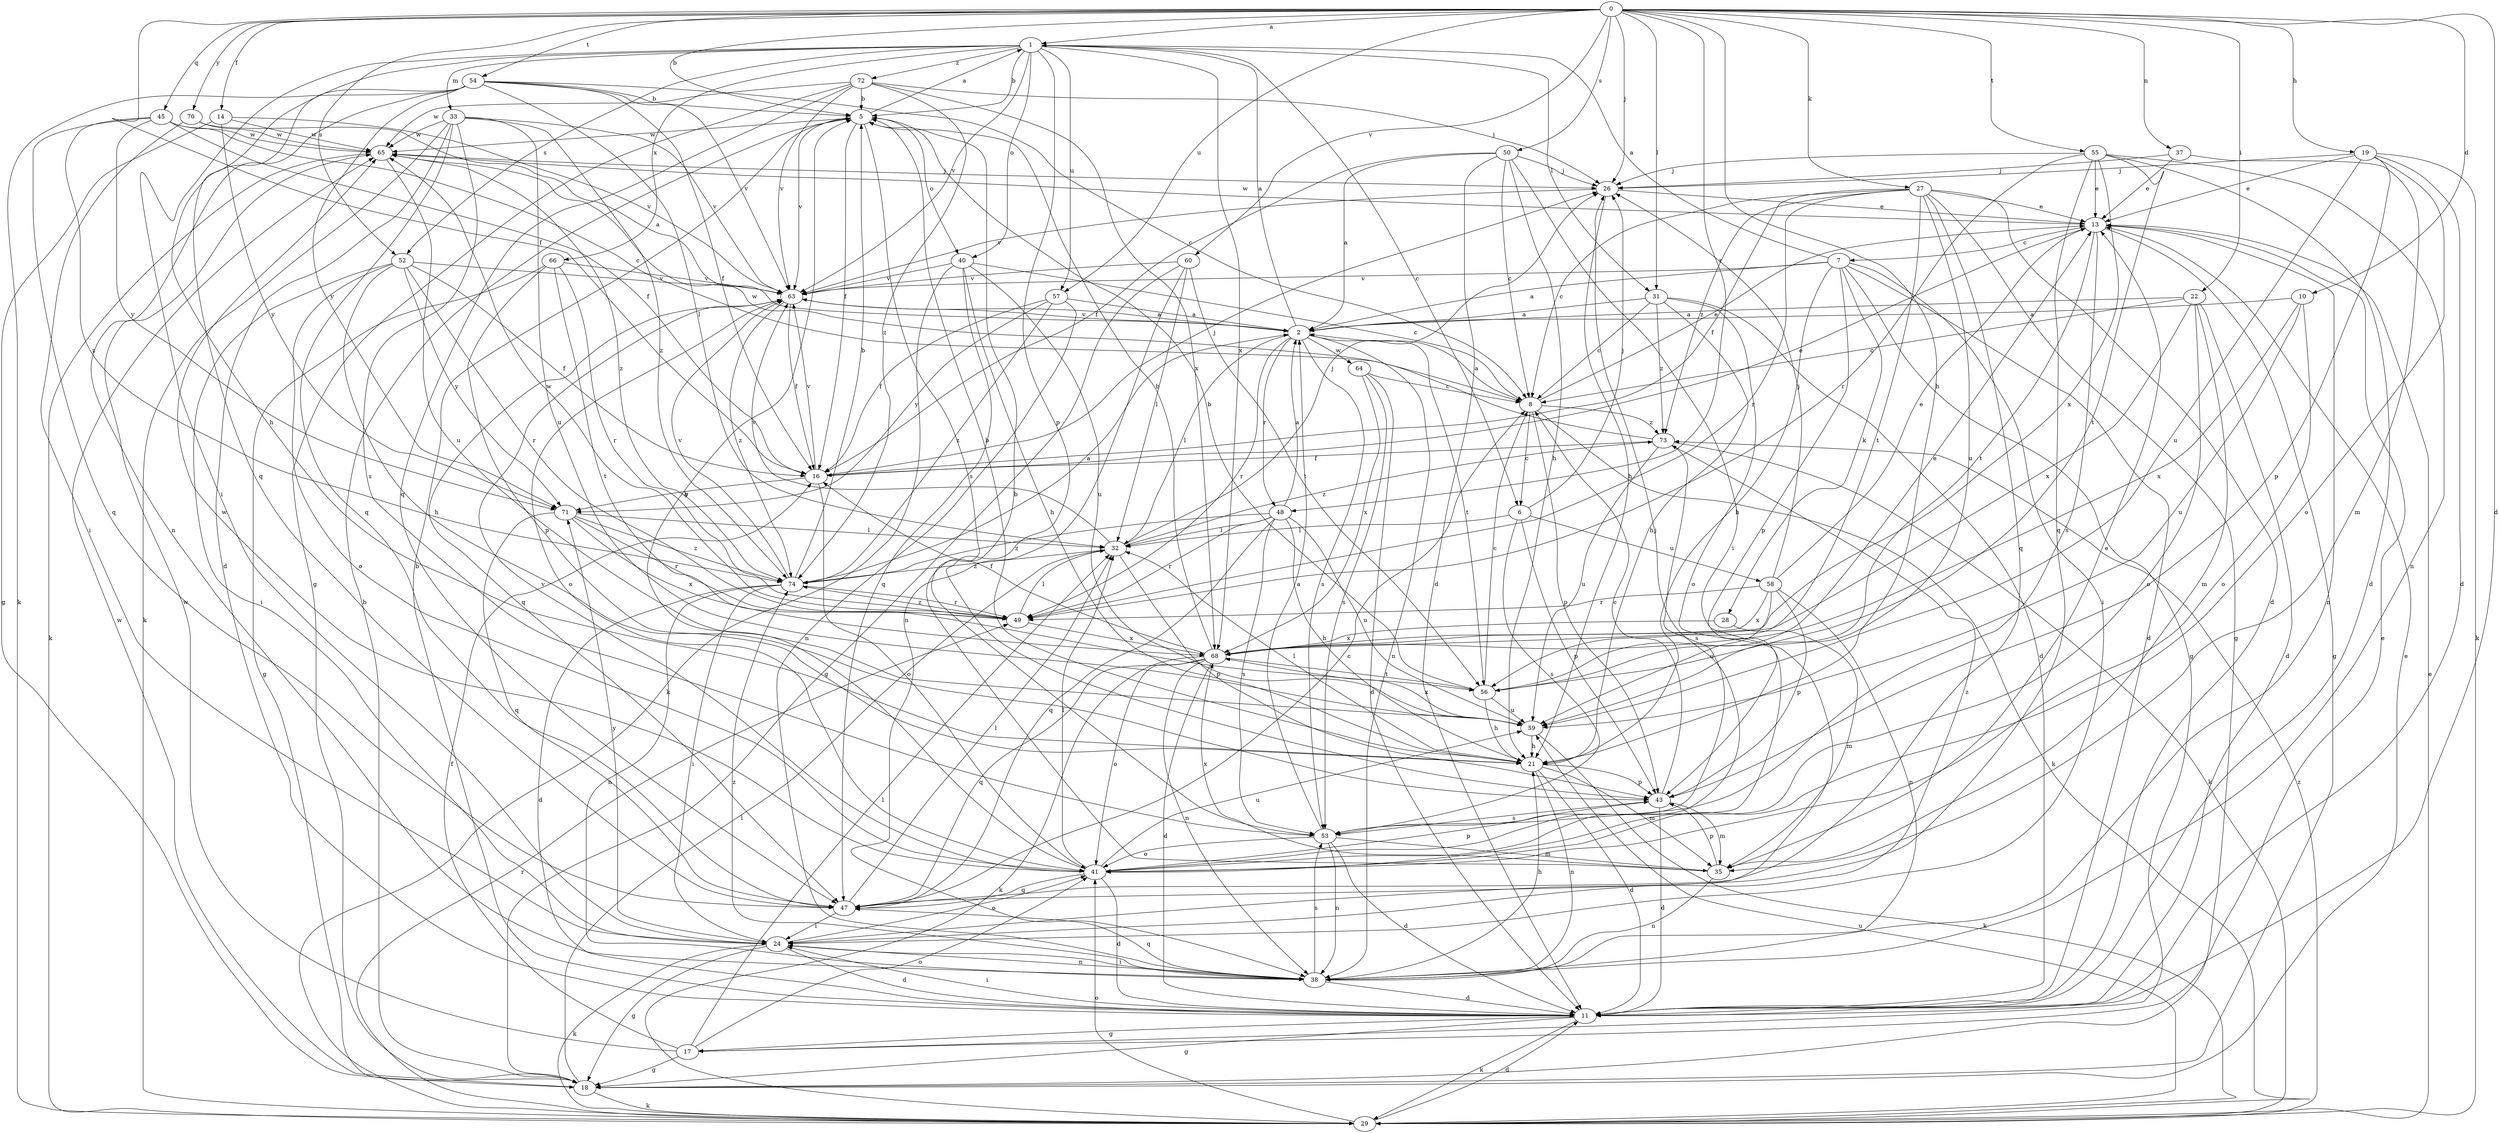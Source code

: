 strict digraph  {
0;
1;
2;
5;
6;
7;
8;
10;
11;
13;
14;
16;
17;
18;
19;
21;
22;
24;
26;
27;
28;
29;
31;
32;
33;
35;
37;
38;
40;
41;
43;
45;
47;
48;
49;
50;
52;
53;
54;
55;
56;
57;
58;
59;
60;
63;
64;
65;
66;
68;
70;
71;
72;
73;
74;
0 -> 1  [label=a];
0 -> 5  [label=b];
0 -> 10  [label=d];
0 -> 11  [label=d];
0 -> 14  [label=f];
0 -> 16  [label=f];
0 -> 19  [label=h];
0 -> 21  [label=h];
0 -> 22  [label=i];
0 -> 26  [label=j];
0 -> 27  [label=k];
0 -> 31  [label=l];
0 -> 37  [label=n];
0 -> 45  [label=q];
0 -> 48  [label=r];
0 -> 50  [label=s];
0 -> 52  [label=s];
0 -> 54  [label=t];
0 -> 55  [label=t];
0 -> 57  [label=u];
0 -> 60  [label=v];
0 -> 70  [label=y];
1 -> 5  [label=b];
1 -> 6  [label=c];
1 -> 24  [label=i];
1 -> 31  [label=l];
1 -> 33  [label=m];
1 -> 40  [label=o];
1 -> 43  [label=p];
1 -> 47  [label=q];
1 -> 52  [label=s];
1 -> 57  [label=u];
1 -> 63  [label=v];
1 -> 66  [label=x];
1 -> 68  [label=x];
1 -> 72  [label=z];
2 -> 1  [label=a];
2 -> 32  [label=l];
2 -> 38  [label=n];
2 -> 48  [label=r];
2 -> 49  [label=r];
2 -> 53  [label=s];
2 -> 56  [label=t];
2 -> 63  [label=v];
2 -> 64  [label=w];
5 -> 1  [label=a];
5 -> 16  [label=f];
5 -> 40  [label=o];
5 -> 53  [label=s];
5 -> 63  [label=v];
5 -> 65  [label=w];
6 -> 26  [label=j];
6 -> 32  [label=l];
6 -> 43  [label=p];
6 -> 53  [label=s];
6 -> 58  [label=u];
7 -> 1  [label=a];
7 -> 2  [label=a];
7 -> 11  [label=d];
7 -> 17  [label=g];
7 -> 21  [label=h];
7 -> 24  [label=i];
7 -> 28  [label=k];
7 -> 43  [label=p];
7 -> 63  [label=v];
8 -> 2  [label=a];
8 -> 6  [label=c];
8 -> 13  [label=e];
8 -> 29  [label=k];
8 -> 43  [label=p];
8 -> 73  [label=z];
10 -> 2  [label=a];
10 -> 41  [label=o];
10 -> 59  [label=u];
10 -> 68  [label=x];
11 -> 5  [label=b];
11 -> 17  [label=g];
11 -> 18  [label=g];
11 -> 24  [label=i];
11 -> 29  [label=k];
13 -> 7  [label=c];
13 -> 18  [label=g];
13 -> 38  [label=n];
13 -> 53  [label=s];
13 -> 56  [label=t];
13 -> 65  [label=w];
14 -> 18  [label=g];
14 -> 63  [label=v];
14 -> 65  [label=w];
14 -> 71  [label=y];
16 -> 13  [label=e];
16 -> 26  [label=j];
16 -> 41  [label=o];
16 -> 63  [label=v];
16 -> 71  [label=y];
17 -> 13  [label=e];
17 -> 16  [label=f];
17 -> 18  [label=g];
17 -> 32  [label=l];
17 -> 41  [label=o];
17 -> 65  [label=w];
18 -> 5  [label=b];
18 -> 13  [label=e];
18 -> 29  [label=k];
18 -> 32  [label=l];
18 -> 65  [label=w];
19 -> 11  [label=d];
19 -> 13  [label=e];
19 -> 26  [label=j];
19 -> 29  [label=k];
19 -> 41  [label=o];
19 -> 43  [label=p];
19 -> 59  [label=u];
21 -> 5  [label=b];
21 -> 11  [label=d];
21 -> 32  [label=l];
21 -> 35  [label=m];
21 -> 38  [label=n];
21 -> 43  [label=p];
22 -> 2  [label=a];
22 -> 8  [label=c];
22 -> 11  [label=d];
22 -> 35  [label=m];
22 -> 41  [label=o];
22 -> 68  [label=x];
24 -> 11  [label=d];
24 -> 18  [label=g];
24 -> 29  [label=k];
24 -> 38  [label=n];
24 -> 41  [label=o];
24 -> 71  [label=y];
24 -> 73  [label=z];
26 -> 13  [label=e];
26 -> 21  [label=h];
26 -> 63  [label=v];
27 -> 8  [label=c];
27 -> 11  [label=d];
27 -> 13  [label=e];
27 -> 16  [label=f];
27 -> 18  [label=g];
27 -> 47  [label=q];
27 -> 49  [label=r];
27 -> 56  [label=t];
27 -> 59  [label=u];
27 -> 73  [label=z];
28 -> 35  [label=m];
28 -> 68  [label=x];
29 -> 11  [label=d];
29 -> 13  [label=e];
29 -> 41  [label=o];
29 -> 49  [label=r];
29 -> 59  [label=u];
29 -> 73  [label=z];
31 -> 2  [label=a];
31 -> 8  [label=c];
31 -> 11  [label=d];
31 -> 21  [label=h];
31 -> 41  [label=o];
31 -> 73  [label=z];
32 -> 26  [label=j];
32 -> 43  [label=p];
32 -> 63  [label=v];
32 -> 73  [label=z];
32 -> 74  [label=z];
33 -> 11  [label=d];
33 -> 29  [label=k];
33 -> 47  [label=q];
33 -> 53  [label=s];
33 -> 59  [label=u];
33 -> 63  [label=v];
33 -> 65  [label=w];
33 -> 74  [label=z];
35 -> 5  [label=b];
35 -> 13  [label=e];
35 -> 38  [label=n];
35 -> 43  [label=p];
35 -> 68  [label=x];
37 -> 13  [label=e];
37 -> 26  [label=j];
37 -> 35  [label=m];
38 -> 11  [label=d];
38 -> 21  [label=h];
38 -> 24  [label=i];
38 -> 47  [label=q];
38 -> 53  [label=s];
38 -> 74  [label=z];
40 -> 8  [label=c];
40 -> 21  [label=h];
40 -> 29  [label=k];
40 -> 47  [label=q];
40 -> 59  [label=u];
40 -> 63  [label=v];
41 -> 5  [label=b];
41 -> 11  [label=d];
41 -> 26  [label=j];
41 -> 32  [label=l];
41 -> 43  [label=p];
41 -> 47  [label=q];
41 -> 59  [label=u];
41 -> 63  [label=v];
41 -> 65  [label=w];
43 -> 8  [label=c];
43 -> 11  [label=d];
43 -> 35  [label=m];
43 -> 53  [label=s];
45 -> 8  [label=c];
45 -> 16  [label=f];
45 -> 47  [label=q];
45 -> 65  [label=w];
45 -> 71  [label=y];
45 -> 74  [label=z];
47 -> 8  [label=c];
47 -> 24  [label=i];
47 -> 32  [label=l];
48 -> 2  [label=a];
48 -> 21  [label=h];
48 -> 32  [label=l];
48 -> 47  [label=q];
48 -> 49  [label=r];
48 -> 53  [label=s];
48 -> 59  [label=u];
48 -> 74  [label=z];
49 -> 32  [label=l];
49 -> 65  [label=w];
49 -> 68  [label=x];
49 -> 74  [label=z];
50 -> 2  [label=a];
50 -> 8  [label=c];
50 -> 11  [label=d];
50 -> 16  [label=f];
50 -> 21  [label=h];
50 -> 24  [label=i];
50 -> 26  [label=j];
52 -> 16  [label=f];
52 -> 21  [label=h];
52 -> 24  [label=i];
52 -> 41  [label=o];
52 -> 49  [label=r];
52 -> 63  [label=v];
52 -> 71  [label=y];
53 -> 2  [label=a];
53 -> 11  [label=d];
53 -> 35  [label=m];
53 -> 38  [label=n];
53 -> 41  [label=o];
54 -> 5  [label=b];
54 -> 8  [label=c];
54 -> 16  [label=f];
54 -> 21  [label=h];
54 -> 29  [label=k];
54 -> 32  [label=l];
54 -> 38  [label=n];
54 -> 63  [label=v];
54 -> 71  [label=y];
55 -> 11  [label=d];
55 -> 13  [label=e];
55 -> 26  [label=j];
55 -> 38  [label=n];
55 -> 47  [label=q];
55 -> 49  [label=r];
55 -> 56  [label=t];
55 -> 68  [label=x];
56 -> 5  [label=b];
56 -> 8  [label=c];
56 -> 13  [label=e];
56 -> 21  [label=h];
56 -> 59  [label=u];
57 -> 2  [label=a];
57 -> 16  [label=f];
57 -> 38  [label=n];
57 -> 71  [label=y];
57 -> 74  [label=z];
58 -> 13  [label=e];
58 -> 26  [label=j];
58 -> 38  [label=n];
58 -> 43  [label=p];
58 -> 49  [label=r];
58 -> 59  [label=u];
58 -> 68  [label=x];
59 -> 21  [label=h];
59 -> 29  [label=k];
59 -> 68  [label=x];
60 -> 18  [label=g];
60 -> 32  [label=l];
60 -> 38  [label=n];
60 -> 56  [label=t];
60 -> 63  [label=v];
63 -> 2  [label=a];
63 -> 16  [label=f];
63 -> 41  [label=o];
63 -> 47  [label=q];
63 -> 74  [label=z];
64 -> 8  [label=c];
64 -> 11  [label=d];
64 -> 53  [label=s];
64 -> 68  [label=x];
65 -> 26  [label=j];
65 -> 29  [label=k];
65 -> 59  [label=u];
65 -> 74  [label=z];
66 -> 18  [label=g];
66 -> 43  [label=p];
66 -> 49  [label=r];
66 -> 56  [label=t];
66 -> 63  [label=v];
68 -> 5  [label=b];
68 -> 11  [label=d];
68 -> 16  [label=f];
68 -> 29  [label=k];
68 -> 38  [label=n];
68 -> 41  [label=o];
68 -> 47  [label=q];
68 -> 56  [label=t];
70 -> 2  [label=a];
70 -> 24  [label=i];
70 -> 65  [label=w];
71 -> 32  [label=l];
71 -> 47  [label=q];
71 -> 49  [label=r];
71 -> 68  [label=x];
71 -> 74  [label=z];
72 -> 5  [label=b];
72 -> 18  [label=g];
72 -> 26  [label=j];
72 -> 47  [label=q];
72 -> 63  [label=v];
72 -> 65  [label=w];
72 -> 68  [label=x];
72 -> 74  [label=z];
73 -> 16  [label=f];
73 -> 29  [label=k];
73 -> 53  [label=s];
73 -> 59  [label=u];
73 -> 65  [label=w];
74 -> 2  [label=a];
74 -> 5  [label=b];
74 -> 11  [label=d];
74 -> 24  [label=i];
74 -> 38  [label=n];
74 -> 49  [label=r];
74 -> 63  [label=v];
}
